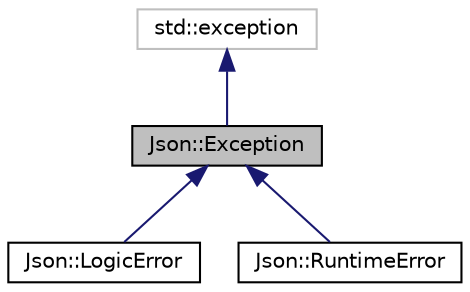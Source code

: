digraph "Json::Exception"
{
  edge [fontname="Helvetica",fontsize="10",labelfontname="Helvetica",labelfontsize="10"];
  node [fontname="Helvetica",fontsize="10",shape=record];
  Node1 [label="Json::Exception",height=0.2,width=0.4,color="black", fillcolor="grey75", style="filled", fontcolor="black"];
  Node2 -> Node1 [dir="back",color="midnightblue",fontsize="10",style="solid",fontname="Helvetica"];
  Node2 [label="std::exception",height=0.2,width=0.4,color="grey75", fillcolor="white", style="filled"];
  Node1 -> Node3 [dir="back",color="midnightblue",fontsize="10",style="solid",fontname="Helvetica"];
  Node3 [label="Json::LogicError",height=0.2,width=0.4,color="black", fillcolor="white", style="filled",URL="$classJson_1_1LogicError.html"];
  Node1 -> Node4 [dir="back",color="midnightblue",fontsize="10",style="solid",fontname="Helvetica"];
  Node4 [label="Json::RuntimeError",height=0.2,width=0.4,color="black", fillcolor="white", style="filled",URL="$classJson_1_1RuntimeError.html"];
}
